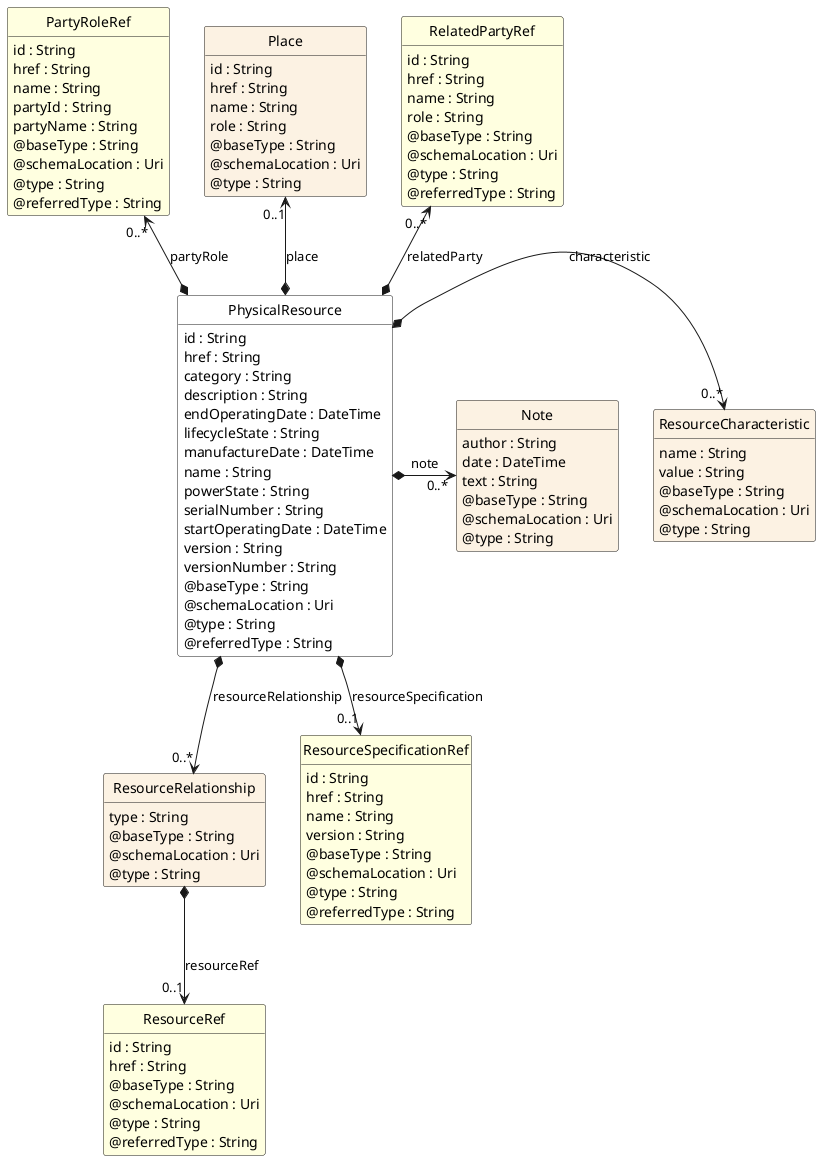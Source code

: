 @startuml
hide circle
hide methods
hide stereotype
show <<Enumeration>> stereotype
skinparam class {
   BackgroundColor<<Enumeration>> #E6F5F7
   BackgroundColor<<Ref>> #FFFFE0
   BackgroundColor<<Pivot>> #FFFFFFF
   BackgroundColor #FCF2E3
}

class PhysicalResource <<Pivot>> {
    id : String
    href : String
    category : String
    description : String
    endOperatingDate : DateTime
    lifecycleState : String
    manufactureDate : DateTime
    name : String
    powerState : String
    serialNumber : String
    startOperatingDate : DateTime
    version : String
    versionNumber : String
    @baseType : String
    @schemaLocation : Uri
    @type : String
    @referredType : String
}

class ResourceCharacteristic {
    name : String
    value : String
    @baseType : String
    @schemaLocation : Uri
    @type : String
}

class Note {
    author : String
    date : DateTime
    text : String
    @baseType : String
    @schemaLocation : Uri
    @type : String
}

class PartyRoleRef <<Ref>> {
    id : String
    href : String
    name : String
    partyId : String
    partyName : String
    @baseType : String
    @schemaLocation : Uri
    @type : String
    @referredType : String
}

class Place {
    id : String
    href : String
    name : String
    role : String
    @baseType : String
    @schemaLocation : Uri
    @type : String
}

class RelatedPartyRef <<Ref>> {
    id : String
    href : String
    name : String
    role : String
    @baseType : String
    @schemaLocation : Uri
    @type : String
    @referredType : String
}

class ResourceRelationship {
    type : String
    @baseType : String
    @schemaLocation : Uri
    @type : String
}

class ResourceRef <<Ref>> {
    id : String
    href : String
    @baseType : String
    @schemaLocation : Uri
    @type : String
    @referredType : String
}

class ResourceSpecificationRef <<Ref>> {
    id : String
    href : String
    name : String
    version : String
    @baseType : String
    @schemaLocation : Uri
    @type : String
    @referredType : String
}


'processing edges for PhysicalResource
ResourceCharacteristic "0..*" <-left-* PhysicalResource : characteristic
' rule: L01
PhysicalResource *-right-> "0..*" Note : note
' rule: R03
PartyRoleRef "0..*" <--* PhysicalResource : partyRole
' rule: General above rule - direction: right
Place "0..1" <--* PhysicalResource : place
' rule: General above rule - direction: right
RelatedPartyRef "0..*" <--* PhysicalResource : relatedParty
' rule: General above rule - direction: right
PhysicalResource *-->  "0..*" ResourceRelationship : resourceRelationship
' rule: General below rule - either none already or unable to place left / right of currently placed
PhysicalResource *-->  "0..1" ResourceSpecificationRef : resourceSpecification
' rule: General below rule - either none already or unable to place left / right of currently placed
'completed processing of edges for PhysicalResource

'processing edges for ResourceCharacteristic

'processing edges for Note

'processing edges for PartyRoleRef

'processing edges for Place

'processing edges for RelatedPartyRef

'processing edges for ResourceRelationship
ResourceRelationship *-->  "0..1" ResourceRef : resourceRef
' rule: General below rule - either none already or unable to place left / right of currently placed
'completed processing of edges for ResourceRelationship

'processing edges for ResourceRef

'processing edges for ResourceSpecificationRef
@enduml